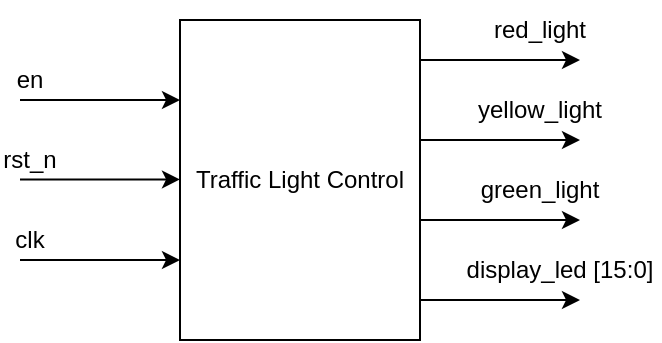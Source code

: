 <mxfile version="27.1.4" pages="4">
  <diagram name="Interface" id="dNBHIq0MIMNTRiH06bDi">
    <mxGraphModel dx="732" dy="321" grid="1" gridSize="10" guides="1" tooltips="1" connect="1" arrows="1" fold="1" page="1" pageScale="1" pageWidth="850" pageHeight="1100" math="0" shadow="0">
      <root>
        <mxCell id="0" />
        <mxCell id="1" parent="0" />
        <mxCell id="_JDhHMqpAvxjj_Lr8ES1-1" value="Traffic Light Control" style="rounded=0;whiteSpace=wrap;html=1;" vertex="1" parent="1">
          <mxGeometry x="360" y="120" width="120" height="160" as="geometry" />
        </mxCell>
        <mxCell id="_JDhHMqpAvxjj_Lr8ES1-3" value="" style="endArrow=classic;html=1;rounded=0;entryX=0;entryY=0.25;entryDx=0;entryDy=0;" edge="1" parent="1" target="_JDhHMqpAvxjj_Lr8ES1-1">
          <mxGeometry width="50" height="50" relative="1" as="geometry">
            <mxPoint x="280" y="160" as="sourcePoint" />
            <mxPoint x="330" y="110" as="targetPoint" />
          </mxGeometry>
        </mxCell>
        <mxCell id="_JDhHMqpAvxjj_Lr8ES1-4" value="" style="endArrow=classic;html=1;rounded=0;entryX=0;entryY=0.25;entryDx=0;entryDy=0;" edge="1" parent="1">
          <mxGeometry width="50" height="50" relative="1" as="geometry">
            <mxPoint x="280" y="199.71" as="sourcePoint" />
            <mxPoint x="360" y="199.71" as="targetPoint" />
          </mxGeometry>
        </mxCell>
        <mxCell id="_JDhHMqpAvxjj_Lr8ES1-5" value="" style="endArrow=classic;html=1;rounded=0;entryX=0;entryY=0.25;entryDx=0;entryDy=0;" edge="1" parent="1">
          <mxGeometry width="50" height="50" relative="1" as="geometry">
            <mxPoint x="280" y="240" as="sourcePoint" />
            <mxPoint x="360" y="240" as="targetPoint" />
          </mxGeometry>
        </mxCell>
        <mxCell id="_JDhHMqpAvxjj_Lr8ES1-6" value="" style="endArrow=classic;html=1;rounded=0;" edge="1" parent="1">
          <mxGeometry width="50" height="50" relative="1" as="geometry">
            <mxPoint x="480" y="140" as="sourcePoint" />
            <mxPoint x="560" y="140" as="targetPoint" />
          </mxGeometry>
        </mxCell>
        <mxCell id="_JDhHMqpAvxjj_Lr8ES1-7" value="" style="endArrow=classic;html=1;rounded=0;" edge="1" parent="1">
          <mxGeometry width="50" height="50" relative="1" as="geometry">
            <mxPoint x="480" y="180" as="sourcePoint" />
            <mxPoint x="560" y="180" as="targetPoint" />
          </mxGeometry>
        </mxCell>
        <mxCell id="_JDhHMqpAvxjj_Lr8ES1-8" value="" style="endArrow=classic;html=1;rounded=0;" edge="1" parent="1">
          <mxGeometry width="50" height="50" relative="1" as="geometry">
            <mxPoint x="480" y="220" as="sourcePoint" />
            <mxPoint x="560" y="220" as="targetPoint" />
          </mxGeometry>
        </mxCell>
        <mxCell id="_JDhHMqpAvxjj_Lr8ES1-9" value="" style="endArrow=classic;html=1;rounded=0;" edge="1" parent="1">
          <mxGeometry width="50" height="50" relative="1" as="geometry">
            <mxPoint x="480" y="260" as="sourcePoint" />
            <mxPoint x="560" y="260" as="targetPoint" />
          </mxGeometry>
        </mxCell>
        <mxCell id="_JDhHMqpAvxjj_Lr8ES1-10" value="clk" style="text;strokeColor=none;align=center;fillColor=none;html=1;verticalAlign=middle;whiteSpace=wrap;rounded=0;" vertex="1" parent="1">
          <mxGeometry x="270" y="220" width="30" height="20" as="geometry" />
        </mxCell>
        <mxCell id="_JDhHMqpAvxjj_Lr8ES1-11" value="rst_n" style="text;strokeColor=none;align=center;fillColor=none;html=1;verticalAlign=middle;whiteSpace=wrap;rounded=0;" vertex="1" parent="1">
          <mxGeometry x="270" y="180" width="30" height="20" as="geometry" />
        </mxCell>
        <mxCell id="_JDhHMqpAvxjj_Lr8ES1-12" value="en" style="text;strokeColor=none;align=center;fillColor=none;html=1;verticalAlign=middle;whiteSpace=wrap;rounded=0;" vertex="1" parent="1">
          <mxGeometry x="270" y="140" width="30" height="20" as="geometry" />
        </mxCell>
        <mxCell id="_JDhHMqpAvxjj_Lr8ES1-13" value="red_light" style="text;strokeColor=none;align=center;fillColor=none;html=1;verticalAlign=middle;whiteSpace=wrap;rounded=0;" vertex="1" parent="1">
          <mxGeometry x="510" y="110" width="60" height="30" as="geometry" />
        </mxCell>
        <mxCell id="_JDhHMqpAvxjj_Lr8ES1-14" value="yellow_light" style="text;strokeColor=none;align=center;fillColor=none;html=1;verticalAlign=middle;whiteSpace=wrap;rounded=0;" vertex="1" parent="1">
          <mxGeometry x="510" y="150" width="60" height="30" as="geometry" />
        </mxCell>
        <mxCell id="_JDhHMqpAvxjj_Lr8ES1-15" value="green_light" style="text;strokeColor=none;align=center;fillColor=none;html=1;verticalAlign=middle;whiteSpace=wrap;rounded=0;" vertex="1" parent="1">
          <mxGeometry x="510" y="190" width="60" height="30" as="geometry" />
        </mxCell>
        <mxCell id="_JDhHMqpAvxjj_Lr8ES1-16" value="display_led [15:0]" style="text;strokeColor=none;align=center;fillColor=none;html=1;verticalAlign=middle;whiteSpace=wrap;rounded=0;" vertex="1" parent="1">
          <mxGeometry x="500" y="230" width="100" height="30" as="geometry" />
        </mxCell>
      </root>
    </mxGraphModel>
  </diagram>
  <diagram id="hfu6aHeOiao1ilHp-uNX" name="Low level second counter">
    <mxGraphModel dx="883" dy="363" grid="1" gridSize="10" guides="1" tooltips="1" connect="1" arrows="1" fold="1" page="1" pageScale="1" pageWidth="850" pageHeight="1100" math="0" shadow="0">
      <root>
        <mxCell id="0" />
        <mxCell id="1" parent="0" />
        <mxCell id="NQLi9XINwzaEt7UHjplB-40" value="" style="rounded=0;whiteSpace=wrap;html=1;fillColor=#66FFFF;" vertex="1" parent="1">
          <mxGeometry x="160" y="90" width="420" height="200" as="geometry" />
        </mxCell>
        <mxCell id="NQLi9XINwzaEt7UHjplB-1" value="" style="group" vertex="1" connectable="0" parent="1">
          <mxGeometry x="400" y="180" width="47" height="73" as="geometry" />
        </mxCell>
        <mxCell id="NQLi9XINwzaEt7UHjplB-2" value="" style="rounded=0;whiteSpace=wrap;html=1;" vertex="1" parent="NQLi9XINwzaEt7UHjplB-1">
          <mxGeometry width="47" height="63" as="geometry" />
        </mxCell>
        <mxCell id="NQLi9XINwzaEt7UHjplB-3" value="D" style="text;strokeColor=none;align=center;fillColor=none;html=1;verticalAlign=middle;whiteSpace=wrap;rounded=0;" vertex="1" parent="NQLi9XINwzaEt7UHjplB-1">
          <mxGeometry width="10" height="20" as="geometry" />
        </mxCell>
        <mxCell id="NQLi9XINwzaEt7UHjplB-4" value="" style="triangle;whiteSpace=wrap;html=1;" vertex="1" parent="NQLi9XINwzaEt7UHjplB-1">
          <mxGeometry y="46" width="10" height="17" as="geometry" />
        </mxCell>
        <mxCell id="NQLi9XINwzaEt7UHjplB-5" value="Q" style="text;strokeColor=none;align=center;fillColor=none;html=1;verticalAlign=middle;whiteSpace=wrap;rounded=0;" vertex="1" parent="NQLi9XINwzaEt7UHjplB-1">
          <mxGeometry x="37" width="10" height="20" as="geometry" />
        </mxCell>
        <mxCell id="NQLi9XINwzaEt7UHjplB-6" value="" style="ellipse;whiteSpace=wrap;html=1;aspect=fixed;" vertex="1" parent="NQLi9XINwzaEt7UHjplB-1">
          <mxGeometry x="18.5" y="63" width="10" height="10" as="geometry" />
        </mxCell>
        <mxCell id="NQLi9XINwzaEt7UHjplB-24" value="" style="endArrow=none;html=1;rounded=0;" edge="1" parent="NQLi9XINwzaEt7UHjplB-1">
          <mxGeometry width="50" height="50" relative="1" as="geometry">
            <mxPoint x="80" y="80" as="sourcePoint" />
            <mxPoint x="80" y="10" as="targetPoint" />
          </mxGeometry>
        </mxCell>
        <mxCell id="NQLi9XINwzaEt7UHjplB-7" value="" style="group" vertex="1" connectable="0" parent="1">
          <mxGeometry x="200" y="130" width="160" height="100" as="geometry" />
        </mxCell>
        <mxCell id="NQLi9XINwzaEt7UHjplB-8" value="" style="endArrow=classic;html=1;rounded=0;entryX=0;entryY=0.5;entryDx=0;entryDy=0;" edge="1" parent="NQLi9XINwzaEt7UHjplB-7" target="NQLi9XINwzaEt7UHjplB-3">
          <mxGeometry width="50" height="50" relative="1" as="geometry">
            <mxPoint x="120" y="60" as="sourcePoint" />
            <mxPoint x="160" y="60" as="targetPoint" />
          </mxGeometry>
        </mxCell>
        <mxCell id="NQLi9XINwzaEt7UHjplB-9" value="" style="endArrow=classic;html=1;rounded=0;" edge="1" parent="NQLi9XINwzaEt7UHjplB-7">
          <mxGeometry width="50" height="50" relative="1" as="geometry">
            <mxPoint x="30" y="40" as="sourcePoint" />
            <mxPoint x="80" y="40" as="targetPoint" />
          </mxGeometry>
        </mxCell>
        <mxCell id="NQLi9XINwzaEt7UHjplB-10" value="" style="endArrow=classic;html=1;rounded=0;" edge="1" parent="NQLi9XINwzaEt7UHjplB-7">
          <mxGeometry width="50" height="50" relative="1" as="geometry">
            <mxPoint x="-20" y="80" as="sourcePoint" />
            <mxPoint x="80" y="79.43" as="targetPoint" />
          </mxGeometry>
        </mxCell>
        <mxCell id="NQLi9XINwzaEt7UHjplB-11" value="" style="endArrow=classic;html=1;rounded=0;" edge="1" parent="NQLi9XINwzaEt7UHjplB-7">
          <mxGeometry width="50" height="50" relative="1" as="geometry">
            <mxPoint x="100" as="sourcePoint" />
            <mxPoint x="100" y="30" as="targetPoint" />
          </mxGeometry>
        </mxCell>
        <mxCell id="NQLi9XINwzaEt7UHjplB-12" value="" style="group" vertex="1" connectable="0" parent="NQLi9XINwzaEt7UHjplB-7">
          <mxGeometry x="80" y="20" width="40" height="80" as="geometry" />
        </mxCell>
        <mxCell id="NQLi9XINwzaEt7UHjplB-13" value="" style="shape=trapezoid;perimeter=trapezoidPerimeter;whiteSpace=wrap;html=1;fixedSize=1;rotation=90;" vertex="1" parent="NQLi9XINwzaEt7UHjplB-12">
          <mxGeometry x="-20" y="20" width="80" height="40" as="geometry" />
        </mxCell>
        <mxCell id="NQLi9XINwzaEt7UHjplB-14" value="0" style="text;strokeColor=none;align=center;fillColor=none;html=1;verticalAlign=middle;whiteSpace=wrap;rounded=0;" vertex="1" parent="NQLi9XINwzaEt7UHjplB-12">
          <mxGeometry y="50" width="20" height="20" as="geometry" />
        </mxCell>
        <mxCell id="NQLi9XINwzaEt7UHjplB-15" value="1" style="text;strokeColor=none;align=center;fillColor=none;html=1;verticalAlign=middle;whiteSpace=wrap;rounded=0;" vertex="1" parent="NQLi9XINwzaEt7UHjplB-12">
          <mxGeometry y="10" width="20" height="20" as="geometry" />
        </mxCell>
        <mxCell id="NQLi9XINwzaEt7UHjplB-18" value="-1" style="rounded=0;whiteSpace=wrap;html=1;" vertex="1" parent="NQLi9XINwzaEt7UHjplB-7">
          <mxGeometry y="20" width="30" height="40" as="geometry" />
        </mxCell>
        <mxCell id="NQLi9XINwzaEt7UHjplB-30" value="" style="endArrow=none;html=1;rounded=0;" edge="1" parent="NQLi9XINwzaEt7UHjplB-7">
          <mxGeometry width="50" height="50" relative="1" as="geometry">
            <mxPoint x="-80" as="sourcePoint" />
            <mxPoint x="100" as="targetPoint" />
          </mxGeometry>
        </mxCell>
        <mxCell id="NQLi9XINwzaEt7UHjplB-19" value="" style="endArrow=classic;html=1;rounded=0;exitX=1;exitY=0.5;exitDx=0;exitDy=0;" edge="1" parent="1" source="NQLi9XINwzaEt7UHjplB-5">
          <mxGeometry width="50" height="50" relative="1" as="geometry">
            <mxPoint x="460" y="190" as="sourcePoint" />
            <mxPoint x="520" y="190" as="targetPoint" />
          </mxGeometry>
        </mxCell>
        <mxCell id="NQLi9XINwzaEt7UHjplB-20" value="=1 ?" style="rounded=0;whiteSpace=wrap;html=1;" vertex="1" parent="1">
          <mxGeometry x="520" y="170" width="40" height="40" as="geometry" />
        </mxCell>
        <mxCell id="NQLi9XINwzaEt7UHjplB-21" value="" style="endArrow=classic;html=1;rounded=0;" edge="1" parent="1">
          <mxGeometry width="50" height="50" relative="1" as="geometry">
            <mxPoint x="560" y="190" as="sourcePoint" />
            <mxPoint x="640" y="190" as="targetPoint" />
          </mxGeometry>
        </mxCell>
        <mxCell id="NQLi9XINwzaEt7UHjplB-22" value="pre_last" style="text;strokeColor=none;align=center;fillColor=none;html=1;verticalAlign=middle;whiteSpace=wrap;rounded=0;" vertex="1" parent="1">
          <mxGeometry x="600" y="165" width="30" height="30" as="geometry" />
        </mxCell>
        <mxCell id="NQLi9XINwzaEt7UHjplB-23" value="=0 ?" style="rounded=0;whiteSpace=wrap;html=1;" vertex="1" parent="1">
          <mxGeometry x="520" y="240" width="40" height="40" as="geometry" />
        </mxCell>
        <mxCell id="NQLi9XINwzaEt7UHjplB-25" value="" style="endArrow=classic;html=1;rounded=0;entryX=0;entryY=0.5;entryDx=0;entryDy=0;" edge="1" parent="1" target="NQLi9XINwzaEt7UHjplB-23">
          <mxGeometry width="50" height="50" relative="1" as="geometry">
            <mxPoint x="480" y="260" as="sourcePoint" />
            <mxPoint x="530" y="210" as="targetPoint" />
          </mxGeometry>
        </mxCell>
        <mxCell id="NQLi9XINwzaEt7UHjplB-26" value="" style="endArrow=classic;html=1;rounded=0;" edge="1" parent="1">
          <mxGeometry width="50" height="50" relative="1" as="geometry">
            <mxPoint x="560" y="260" as="sourcePoint" />
            <mxPoint x="640" y="260" as="targetPoint" />
          </mxGeometry>
        </mxCell>
        <mxCell id="NQLi9XINwzaEt7UHjplB-27" value="last" style="text;strokeColor=none;align=center;fillColor=none;html=1;verticalAlign=middle;whiteSpace=wrap;rounded=0;" vertex="1" parent="1">
          <mxGeometry x="600" y="230" width="30" height="30" as="geometry" />
        </mxCell>
        <mxCell id="NQLi9XINwzaEt7UHjplB-28" value="" style="shape=waypoint;sketch=0;fillStyle=solid;size=6;pointerEvents=1;points=[];fillColor=none;resizable=0;rotatable=0;perimeter=centerPerimeter;snapToPoint=1;" vertex="1" parent="1">
          <mxGeometry x="470" y="180" width="20" height="20" as="geometry" />
        </mxCell>
        <mxCell id="NQLi9XINwzaEt7UHjplB-29" value="" style="endArrow=none;html=1;rounded=0;" edge="1" parent="1">
          <mxGeometry width="50" height="50" relative="1" as="geometry">
            <mxPoint x="480" y="190" as="sourcePoint" />
            <mxPoint x="480" y="100" as="targetPoint" />
          </mxGeometry>
        </mxCell>
        <mxCell id="NQLi9XINwzaEt7UHjplB-31" value="" style="endArrow=none;html=1;rounded=0;" edge="1" parent="1">
          <mxGeometry width="50" height="50" relative="1" as="geometry">
            <mxPoint x="180" y="100" as="sourcePoint" />
            <mxPoint x="480" y="100" as="targetPoint" />
          </mxGeometry>
        </mxCell>
        <mxCell id="NQLi9XINwzaEt7UHjplB-32" value="" style="endArrow=none;html=1;rounded=0;" edge="1" parent="1">
          <mxGeometry width="50" height="50" relative="1" as="geometry">
            <mxPoint x="180" y="170" as="sourcePoint" />
            <mxPoint x="180" y="100" as="targetPoint" />
          </mxGeometry>
        </mxCell>
        <mxCell id="NQLi9XINwzaEt7UHjplB-33" value="" style="endArrow=classic;html=1;rounded=0;entryX=0;entryY=0.5;entryDx=0;entryDy=0;" edge="1" parent="1" target="NQLi9XINwzaEt7UHjplB-18">
          <mxGeometry width="50" height="50" relative="1" as="geometry">
            <mxPoint x="180" y="170" as="sourcePoint" />
            <mxPoint x="230" y="120" as="targetPoint" />
          </mxGeometry>
        </mxCell>
        <mxCell id="NQLi9XINwzaEt7UHjplB-34" value="" style="endArrow=none;html=1;rounded=0;" edge="1" parent="1">
          <mxGeometry width="50" height="50" relative="1" as="geometry">
            <mxPoint x="180" y="210" as="sourcePoint" />
            <mxPoint x="180" y="170" as="targetPoint" />
          </mxGeometry>
        </mxCell>
        <mxCell id="NQLi9XINwzaEt7UHjplB-35" value="" style="shape=waypoint;sketch=0;fillStyle=solid;size=6;pointerEvents=1;points=[];fillColor=none;resizable=0;rotatable=0;perimeter=centerPerimeter;snapToPoint=1;" vertex="1" parent="1">
          <mxGeometry x="170" y="160" width="20" height="20" as="geometry" />
        </mxCell>
        <mxCell id="NQLi9XINwzaEt7UHjplB-36" value="" style="endArrow=classic;html=1;rounded=0;" edge="1" parent="1">
          <mxGeometry width="50" height="50" relative="1" as="geometry">
            <mxPoint x="423.26" y="283" as="sourcePoint" />
            <mxPoint x="423.26" y="253" as="targetPoint" />
          </mxGeometry>
        </mxCell>
        <mxCell id="NQLi9XINwzaEt7UHjplB-37" value="" style="endArrow=classic;html=1;rounded=0;" edge="1" parent="1">
          <mxGeometry width="50" height="50" relative="1" as="geometry">
            <mxPoint x="120" y="240" as="sourcePoint" />
            <mxPoint x="400" y="240" as="targetPoint" />
          </mxGeometry>
        </mxCell>
        <mxCell id="NQLi9XINwzaEt7UHjplB-16" value="en" style="text;strokeColor=none;align=center;fillColor=none;html=1;verticalAlign=middle;whiteSpace=wrap;rounded=0;" vertex="1" parent="1">
          <mxGeometry x="110" y="100" width="40" height="30" as="geometry" />
        </mxCell>
        <mxCell id="NQLi9XINwzaEt7UHjplB-38" value="clk" style="text;strokeColor=none;align=center;fillColor=none;html=1;verticalAlign=middle;whiteSpace=wrap;rounded=0;" vertex="1" parent="1">
          <mxGeometry x="110" y="220" width="40" height="30" as="geometry" />
        </mxCell>
        <mxCell id="NQLi9XINwzaEt7UHjplB-39" value="rst_n" style="text;strokeColor=none;align=center;fillColor=none;html=1;verticalAlign=middle;whiteSpace=wrap;rounded=0;" vertex="1" parent="1">
          <mxGeometry x="380" y="260" width="40" height="30" as="geometry" />
        </mxCell>
      </root>
    </mxGraphModel>
  </diagram>
  <diagram id="ldZiZEn78JtdbFqJl40Y" name="Low level Light Counter">
    <mxGraphModel dx="1148" dy="512" grid="1" gridSize="10" guides="1" tooltips="1" connect="1" arrows="1" fold="1" page="1" pageScale="1" pageWidth="850" pageHeight="1100" math="0" shadow="0">
      <root>
        <mxCell id="0" />
        <mxCell id="1" parent="0" />
        <mxCell id="jjhIMPgcArp3OMVn-0Ng-58" value="" style="rounded=0;whiteSpace=wrap;html=1;fillColor=#FF6666;" vertex="1" parent="1">
          <mxGeometry x="85" y="110" width="575" height="260" as="geometry" />
        </mxCell>
        <mxCell id="jjhIMPgcArp3OMVn-0Ng-1" value="" style="group" vertex="1" connectable="0" parent="1">
          <mxGeometry x="477" y="240" width="47" height="73" as="geometry" />
        </mxCell>
        <mxCell id="jjhIMPgcArp3OMVn-0Ng-2" value="" style="rounded=0;whiteSpace=wrap;html=1;" vertex="1" parent="jjhIMPgcArp3OMVn-0Ng-1">
          <mxGeometry width="47" height="63" as="geometry" />
        </mxCell>
        <mxCell id="jjhIMPgcArp3OMVn-0Ng-3" value="D" style="text;strokeColor=none;align=center;fillColor=none;html=1;verticalAlign=middle;whiteSpace=wrap;rounded=0;" vertex="1" parent="jjhIMPgcArp3OMVn-0Ng-1">
          <mxGeometry width="10" height="20" as="geometry" />
        </mxCell>
        <mxCell id="jjhIMPgcArp3OMVn-0Ng-4" value="" style="triangle;whiteSpace=wrap;html=1;" vertex="1" parent="jjhIMPgcArp3OMVn-0Ng-1">
          <mxGeometry y="46" width="10" height="17" as="geometry" />
        </mxCell>
        <mxCell id="jjhIMPgcArp3OMVn-0Ng-5" value="Q" style="text;strokeColor=none;align=center;fillColor=none;html=1;verticalAlign=middle;whiteSpace=wrap;rounded=0;" vertex="1" parent="jjhIMPgcArp3OMVn-0Ng-1">
          <mxGeometry x="37" width="10" height="20" as="geometry" />
        </mxCell>
        <mxCell id="jjhIMPgcArp3OMVn-0Ng-6" value="" style="ellipse;whiteSpace=wrap;html=1;aspect=fixed;" vertex="1" parent="jjhIMPgcArp3OMVn-0Ng-1">
          <mxGeometry x="18.5" y="63" width="10" height="10" as="geometry" />
        </mxCell>
        <mxCell id="jjhIMPgcArp3OMVn-0Ng-25" value="" style="endArrow=none;html=1;rounded=0;" edge="1" parent="jjhIMPgcArp3OMVn-0Ng-1">
          <mxGeometry width="50" height="50" relative="1" as="geometry">
            <mxPoint x="83" y="120" as="sourcePoint" />
            <mxPoint x="83" y="10" as="targetPoint" />
          </mxGeometry>
        </mxCell>
        <mxCell id="jjhIMPgcArp3OMVn-0Ng-7" value="" style="shape=trapezoid;perimeter=trapezoidPerimeter;whiteSpace=wrap;html=1;fixedSize=1;rotation=90;" vertex="1" parent="1">
          <mxGeometry x="280" y="235" width="190" height="33" as="geometry" />
        </mxCell>
        <mxCell id="jjhIMPgcArp3OMVn-0Ng-8" value="" style="endArrow=classic;html=1;rounded=0;exitX=0.5;exitY=0;exitDx=0;exitDy=0;" edge="1" parent="1" source="jjhIMPgcArp3OMVn-0Ng-7">
          <mxGeometry width="50" height="50" relative="1" as="geometry">
            <mxPoint x="395" y="251.26" as="sourcePoint" />
            <mxPoint x="475" y="251" as="targetPoint" />
          </mxGeometry>
        </mxCell>
        <mxCell id="jjhIMPgcArp3OMVn-0Ng-9" value="" style="endArrow=classic;html=1;rounded=0;" edge="1" parent="1">
          <mxGeometry width="50" height="50" relative="1" as="geometry">
            <mxPoint x="285" y="190" as="sourcePoint" />
            <mxPoint x="355" y="190" as="targetPoint" />
          </mxGeometry>
        </mxCell>
        <mxCell id="jjhIMPgcArp3OMVn-0Ng-10" value="" style="endArrow=classic;html=1;rounded=0;" edge="1" parent="1">
          <mxGeometry width="50" height="50" relative="1" as="geometry">
            <mxPoint x="285" y="230" as="sourcePoint" />
            <mxPoint x="355" y="230" as="targetPoint" />
          </mxGeometry>
        </mxCell>
        <mxCell id="jjhIMPgcArp3OMVn-0Ng-11" value="" style="endArrow=classic;html=1;rounded=0;" edge="1" parent="1">
          <mxGeometry width="50" height="50" relative="1" as="geometry">
            <mxPoint x="285" y="268" as="sourcePoint" />
            <mxPoint x="355" y="268" as="targetPoint" />
          </mxGeometry>
        </mxCell>
        <mxCell id="jjhIMPgcArp3OMVn-0Ng-13" value="" style="endArrow=classic;html=1;rounded=0;exitX=1;exitY=0.5;exitDx=0;exitDy=0;" edge="1" parent="1" source="jjhIMPgcArp3OMVn-0Ng-5">
          <mxGeometry width="50" height="50" relative="1" as="geometry">
            <mxPoint x="530" y="250" as="sourcePoint" />
            <mxPoint x="600" y="250" as="targetPoint" />
          </mxGeometry>
        </mxCell>
        <mxCell id="jjhIMPgcArp3OMVn-0Ng-14" value="" style="group" vertex="1" connectable="0" parent="1">
          <mxGeometry x="140" y="250" width="170" height="100" as="geometry" />
        </mxCell>
        <mxCell id="jjhIMPgcArp3OMVn-0Ng-15" value="" style="endArrow=classic;html=1;rounded=0;entryX=0.808;entryY=0.955;entryDx=0;entryDy=0;entryPerimeter=0;" edge="1" parent="jjhIMPgcArp3OMVn-0Ng-14" target="jjhIMPgcArp3OMVn-0Ng-7">
          <mxGeometry width="50" height="50" relative="1" as="geometry">
            <mxPoint x="120" y="60" as="sourcePoint" />
            <mxPoint x="160" y="60" as="targetPoint" />
          </mxGeometry>
        </mxCell>
        <mxCell id="jjhIMPgcArp3OMVn-0Ng-16" value="" style="endArrow=classic;html=1;rounded=0;" edge="1" parent="jjhIMPgcArp3OMVn-0Ng-14">
          <mxGeometry width="50" height="50" relative="1" as="geometry">
            <mxPoint x="20" y="40" as="sourcePoint" />
            <mxPoint x="80" y="40" as="targetPoint" />
          </mxGeometry>
        </mxCell>
        <mxCell id="jjhIMPgcArp3OMVn-0Ng-17" value="" style="endArrow=classic;html=1;rounded=0;" edge="1" parent="jjhIMPgcArp3OMVn-0Ng-14">
          <mxGeometry width="50" height="50" relative="1" as="geometry">
            <mxPoint x="-40" y="80" as="sourcePoint" />
            <mxPoint x="80" y="79.43" as="targetPoint" />
          </mxGeometry>
        </mxCell>
        <mxCell id="jjhIMPgcArp3OMVn-0Ng-18" value="" style="endArrow=classic;html=1;rounded=0;" edge="1" parent="jjhIMPgcArp3OMVn-0Ng-14">
          <mxGeometry width="50" height="50" relative="1" as="geometry">
            <mxPoint x="100" as="sourcePoint" />
            <mxPoint x="100" y="30" as="targetPoint" />
          </mxGeometry>
        </mxCell>
        <mxCell id="jjhIMPgcArp3OMVn-0Ng-19" value="" style="group" vertex="1" connectable="0" parent="jjhIMPgcArp3OMVn-0Ng-14">
          <mxGeometry x="80" y="20" width="40" height="80" as="geometry" />
        </mxCell>
        <mxCell id="jjhIMPgcArp3OMVn-0Ng-20" value="" style="shape=trapezoid;perimeter=trapezoidPerimeter;whiteSpace=wrap;html=1;fixedSize=1;rotation=90;" vertex="1" parent="jjhIMPgcArp3OMVn-0Ng-19">
          <mxGeometry x="-20" y="20" width="80" height="40" as="geometry" />
        </mxCell>
        <mxCell id="jjhIMPgcArp3OMVn-0Ng-21" value="0" style="text;strokeColor=none;align=center;fillColor=none;html=1;verticalAlign=middle;whiteSpace=wrap;rounded=0;" vertex="1" parent="jjhIMPgcArp3OMVn-0Ng-19">
          <mxGeometry y="50" width="20" height="20" as="geometry" />
        </mxCell>
        <mxCell id="jjhIMPgcArp3OMVn-0Ng-22" value="1" style="text;strokeColor=none;align=center;fillColor=none;html=1;verticalAlign=middle;whiteSpace=wrap;rounded=0;" vertex="1" parent="jjhIMPgcArp3OMVn-0Ng-19">
          <mxGeometry y="10" width="20" height="20" as="geometry" />
        </mxCell>
        <mxCell id="jjhIMPgcArp3OMVn-0Ng-24" value="-1" style="rounded=0;whiteSpace=wrap;html=1;" vertex="1" parent="jjhIMPgcArp3OMVn-0Ng-14">
          <mxGeometry x="-10" y="20" width="30" height="40" as="geometry" />
        </mxCell>
        <mxCell id="jjhIMPgcArp3OMVn-0Ng-30" value="" style="endArrow=none;html=1;rounded=0;" edge="1" parent="jjhIMPgcArp3OMVn-0Ng-14">
          <mxGeometry width="50" height="50" relative="1" as="geometry">
            <mxPoint x="-80" as="sourcePoint" />
            <mxPoint x="100" as="targetPoint" />
          </mxGeometry>
        </mxCell>
        <mxCell id="jjhIMPgcArp3OMVn-0Ng-37" value="3&#39;d14" style="text;strokeColor=none;align=center;fillColor=none;html=1;verticalAlign=middle;whiteSpace=wrap;rounded=0;" vertex="1" parent="jjhIMPgcArp3OMVn-0Ng-14">
          <mxGeometry x="130" y="-10" width="40" height="30" as="geometry" />
        </mxCell>
        <mxCell id="jjhIMPgcArp3OMVn-0Ng-26" value="" style="endArrow=none;html=1;rounded=0;" edge="1" parent="1">
          <mxGeometry width="50" height="50" relative="1" as="geometry">
            <mxPoint x="100" y="360" as="sourcePoint" />
            <mxPoint x="560" y="360" as="targetPoint" />
          </mxGeometry>
        </mxCell>
        <mxCell id="jjhIMPgcArp3OMVn-0Ng-27" value="" style="endArrow=none;html=1;rounded=0;" edge="1" parent="1" source="jjhIMPgcArp3OMVn-0Ng-29">
          <mxGeometry width="50" height="50" relative="1" as="geometry">
            <mxPoint x="100" y="360" as="sourcePoint" />
            <mxPoint x="100" y="290" as="targetPoint" />
          </mxGeometry>
        </mxCell>
        <mxCell id="jjhIMPgcArp3OMVn-0Ng-28" value="" style="endArrow=classic;html=1;rounded=0;entryX=0;entryY=0.75;entryDx=0;entryDy=0;" edge="1" parent="1">
          <mxGeometry width="50" height="50" relative="1" as="geometry">
            <mxPoint x="100" y="290" as="sourcePoint" />
            <mxPoint x="130" y="290" as="targetPoint" />
          </mxGeometry>
        </mxCell>
        <mxCell id="jjhIMPgcArp3OMVn-0Ng-31" value="en" style="text;strokeColor=none;align=center;fillColor=none;html=1;verticalAlign=middle;whiteSpace=wrap;rounded=0;" vertex="1" parent="1">
          <mxGeometry x="40" y="230" width="40" height="20" as="geometry" />
        </mxCell>
        <mxCell id="jjhIMPgcArp3OMVn-0Ng-32" value="" style="endArrow=classic;html=1;rounded=0;entryX=0;entryY=0.5;entryDx=0;entryDy=0;" edge="1" parent="1" target="jjhIMPgcArp3OMVn-0Ng-7">
          <mxGeometry width="50" height="50" relative="1" as="geometry">
            <mxPoint x="375" y="120" as="sourcePoint" />
            <mxPoint x="374.86" y="160" as="targetPoint" />
          </mxGeometry>
        </mxCell>
        <mxCell id="jjhIMPgcArp3OMVn-0Ng-33" value="" style="endArrow=none;html=1;rounded=0;" edge="1" parent="1">
          <mxGeometry width="50" height="50" relative="1" as="geometry">
            <mxPoint x="375" y="120" as="sourcePoint" />
            <mxPoint x="60" y="120" as="targetPoint" />
          </mxGeometry>
        </mxCell>
        <mxCell id="jjhIMPgcArp3OMVn-0Ng-34" value="" style="endArrow=classic;html=1;rounded=0;" edge="1" parent="1">
          <mxGeometry width="50" height="50" relative="1" as="geometry">
            <mxPoint x="500.33" y="345" as="sourcePoint" />
            <mxPoint x="500.33" y="315" as="targetPoint" />
          </mxGeometry>
        </mxCell>
        <mxCell id="jjhIMPgcArp3OMVn-0Ng-35" value="3&#39;d17" style="text;strokeColor=none;align=center;fillColor=none;html=1;verticalAlign=middle;whiteSpace=wrap;rounded=0;" vertex="1" parent="1">
          <mxGeometry x="270" y="170" width="40" height="30" as="geometry" />
        </mxCell>
        <mxCell id="jjhIMPgcArp3OMVn-0Ng-36" value="3&#39;d2" style="text;strokeColor=none;align=center;fillColor=none;html=1;verticalAlign=middle;whiteSpace=wrap;rounded=0;" vertex="1" parent="1">
          <mxGeometry x="270" y="200" width="40" height="30" as="geometry" />
        </mxCell>
        <mxCell id="jjhIMPgcArp3OMVn-0Ng-38" value="00" style="text;strokeColor=none;align=center;fillColor=none;html=1;verticalAlign=middle;whiteSpace=wrap;rounded=0;" vertex="1" parent="1">
          <mxGeometry x="360" y="180" width="30" height="20" as="geometry" />
        </mxCell>
        <mxCell id="jjhIMPgcArp3OMVn-0Ng-39" value="01" style="text;strokeColor=none;align=center;fillColor=none;html=1;verticalAlign=middle;whiteSpace=wrap;rounded=0;" vertex="1" parent="1">
          <mxGeometry x="360" y="220" width="30" height="20" as="geometry" />
        </mxCell>
        <mxCell id="jjhIMPgcArp3OMVn-0Ng-40" value="10" style="text;strokeColor=none;align=center;fillColor=none;html=1;verticalAlign=middle;whiteSpace=wrap;rounded=0;" vertex="1" parent="1">
          <mxGeometry x="360" y="260" width="30" height="20" as="geometry" />
        </mxCell>
        <mxCell id="jjhIMPgcArp3OMVn-0Ng-41" value="11" style="text;strokeColor=none;align=center;fillColor=none;html=1;verticalAlign=middle;whiteSpace=wrap;rounded=0;" vertex="1" parent="1">
          <mxGeometry x="360" y="300" width="30" height="20" as="geometry" />
        </mxCell>
        <mxCell id="jjhIMPgcArp3OMVn-0Ng-42" value="init[2:0]" style="text;strokeColor=none;align=center;fillColor=none;html=1;verticalAlign=middle;whiteSpace=wrap;rounded=0;" vertex="1" parent="1">
          <mxGeometry x="30" y="100" width="60" height="30" as="geometry" />
        </mxCell>
        <mxCell id="jjhIMPgcArp3OMVn-0Ng-43" value="=0?" style="rounded=0;whiteSpace=wrap;html=1;" vertex="1" parent="1">
          <mxGeometry x="600" y="230" width="50" height="40" as="geometry" />
        </mxCell>
        <mxCell id="jjhIMPgcArp3OMVn-0Ng-44" value="" style="endArrow=classic;html=1;rounded=0;" edge="1" parent="1">
          <mxGeometry width="50" height="50" relative="1" as="geometry">
            <mxPoint x="650" y="250" as="sourcePoint" />
            <mxPoint x="720" y="250" as="targetPoint" />
          </mxGeometry>
        </mxCell>
        <mxCell id="jjhIMPgcArp3OMVn-0Ng-45" value="last" style="text;strokeColor=none;align=center;fillColor=none;html=1;verticalAlign=middle;whiteSpace=wrap;rounded=0;" vertex="1" parent="1">
          <mxGeometry x="670" y="230" width="40" height="20" as="geometry" />
        </mxCell>
        <mxCell id="jjhIMPgcArp3OMVn-0Ng-46" value="rst_n" style="text;strokeColor=none;align=center;fillColor=none;html=1;verticalAlign=middle;whiteSpace=wrap;rounded=0;" vertex="1" parent="1">
          <mxGeometry x="460" y="315" width="50" height="30" as="geometry" />
        </mxCell>
        <mxCell id="jjhIMPgcArp3OMVn-0Ng-47" value="" style="endArrow=none;html=1;rounded=0;" edge="1" parent="1">
          <mxGeometry width="50" height="50" relative="1" as="geometry">
            <mxPoint x="560" y="250" as="sourcePoint" />
            <mxPoint x="560" y="200" as="targetPoint" />
          </mxGeometry>
        </mxCell>
        <mxCell id="jjhIMPgcArp3OMVn-0Ng-48" value="" style="endArrow=classic;html=1;rounded=0;" edge="1" parent="1">
          <mxGeometry width="50" height="50" relative="1" as="geometry">
            <mxPoint x="560" y="200" as="sourcePoint" />
            <mxPoint x="720" y="200" as="targetPoint" />
          </mxGeometry>
        </mxCell>
        <mxCell id="jjhIMPgcArp3OMVn-0Ng-49" value="" style="shape=waypoint;sketch=0;fillStyle=solid;size=6;pointerEvents=1;points=[];fillColor=none;resizable=0;rotatable=0;perimeter=centerPerimeter;snapToPoint=1;" vertex="1" parent="1">
          <mxGeometry x="550" y="240" width="20" height="20" as="geometry" />
        </mxCell>
        <mxCell id="jjhIMPgcArp3OMVn-0Ng-50" value="cnt_out[2:0]" style="text;strokeColor=none;align=center;fillColor=none;html=1;verticalAlign=middle;whiteSpace=wrap;rounded=0;" vertex="1" parent="1">
          <mxGeometry x="680" y="175" width="40" height="20" as="geometry" />
        </mxCell>
        <mxCell id="jjhIMPgcArp3OMVn-0Ng-54" value="" style="endArrow=none;html=1;rounded=0;" edge="1" parent="1" target="jjhIMPgcArp3OMVn-0Ng-29">
          <mxGeometry width="50" height="50" relative="1" as="geometry">
            <mxPoint x="100" y="360" as="sourcePoint" />
            <mxPoint x="100" y="290" as="targetPoint" />
          </mxGeometry>
        </mxCell>
        <mxCell id="jjhIMPgcArp3OMVn-0Ng-29" value="" style="shape=waypoint;sketch=0;fillStyle=solid;size=6;pointerEvents=1;points=[];fillColor=none;resizable=0;rotatable=0;perimeter=centerPerimeter;snapToPoint=1;" vertex="1" parent="1">
          <mxGeometry x="90" y="320" width="20" height="20" as="geometry" />
        </mxCell>
        <mxCell id="jjhIMPgcArp3OMVn-0Ng-56" value="" style="endArrow=classic;html=1;rounded=0;" edge="1" parent="1">
          <mxGeometry width="50" height="50" relative="1" as="geometry">
            <mxPoint x="425" y="299.72" as="sourcePoint" />
            <mxPoint x="475" y="299.72" as="targetPoint" />
          </mxGeometry>
        </mxCell>
        <mxCell id="jjhIMPgcArp3OMVn-0Ng-57" value="clk" style="text;strokeColor=none;align=center;fillColor=none;html=1;verticalAlign=middle;whiteSpace=wrap;rounded=0;" vertex="1" parent="1">
          <mxGeometry x="420" y="280" width="40" height="20" as="geometry" />
        </mxCell>
      </root>
    </mxGraphModel>
  </diagram>
  <diagram id="kDsnMvRK7NPilq3u9rw1" name="Page-4">
    <mxGraphModel dx="793" dy="354" grid="1" gridSize="10" guides="1" tooltips="1" connect="1" arrows="1" fold="1" page="1" pageScale="1" pageWidth="850" pageHeight="1100" math="0" shadow="0">
      <root>
        <mxCell id="0" />
        <mxCell id="1" parent="0" />
        <mxCell id="GOjhbuly9VEvYaEhxsWM-1" value="Decimal Split" style="rounded=0;whiteSpace=wrap;html=1;" vertex="1" parent="1">
          <mxGeometry x="200" y="120" width="120" height="80" as="geometry" />
        </mxCell>
        <mxCell id="GOjhbuly9VEvYaEhxsWM-2" value="Led 7 decoder" style="rounded=0;whiteSpace=wrap;html=1;" vertex="1" parent="1">
          <mxGeometry x="440" y="120" width="120" height="80" as="geometry" />
        </mxCell>
        <mxCell id="GOjhbuly9VEvYaEhxsWM-3" value="Led 7 decoder" style="rounded=0;whiteSpace=wrap;html=1;" vertex="1" parent="1">
          <mxGeometry x="440" y="240" width="120" height="80" as="geometry" />
        </mxCell>
        <mxCell id="GOjhbuly9VEvYaEhxsWM-4" value="" style="endArrow=classic;html=1;rounded=0;entryX=0;entryY=0.25;entryDx=0;entryDy=0;" edge="1" parent="1" target="GOjhbuly9VEvYaEhxsWM-2">
          <mxGeometry width="50" height="50" relative="1" as="geometry">
            <mxPoint x="320" y="140" as="sourcePoint" />
            <mxPoint x="370" y="90" as="targetPoint" />
          </mxGeometry>
        </mxCell>
        <mxCell id="GOjhbuly9VEvYaEhxsWM-5" value="" style="endArrow=none;html=1;rounded=0;" edge="1" parent="1">
          <mxGeometry width="50" height="50" relative="1" as="geometry">
            <mxPoint x="320" y="180" as="sourcePoint" />
            <mxPoint x="360" y="180" as="targetPoint" />
          </mxGeometry>
        </mxCell>
        <mxCell id="GOjhbuly9VEvYaEhxsWM-6" value="" style="endArrow=none;html=1;rounded=0;" edge="1" parent="1">
          <mxGeometry width="50" height="50" relative="1" as="geometry">
            <mxPoint x="360" y="280" as="sourcePoint" />
            <mxPoint x="360" y="180" as="targetPoint" />
          </mxGeometry>
        </mxCell>
        <mxCell id="GOjhbuly9VEvYaEhxsWM-7" value="" style="endArrow=classic;html=1;rounded=0;entryX=0;entryY=0.5;entryDx=0;entryDy=0;" edge="1" parent="1" target="GOjhbuly9VEvYaEhxsWM-3">
          <mxGeometry width="50" height="50" relative="1" as="geometry">
            <mxPoint x="360" y="280" as="sourcePoint" />
            <mxPoint x="410" y="270" as="targetPoint" />
          </mxGeometry>
        </mxCell>
        <mxCell id="GOjhbuly9VEvYaEhxsWM-8" value="" style="endArrow=classic;html=1;rounded=0;" edge="1" parent="1">
          <mxGeometry width="50" height="50" relative="1" as="geometry">
            <mxPoint x="120" y="130" as="sourcePoint" />
            <mxPoint x="200" y="130" as="targetPoint" />
          </mxGeometry>
        </mxCell>
        <mxCell id="GOjhbuly9VEvYaEhxsWM-9" value="" style="endArrow=classic;html=1;rounded=0;" edge="1" parent="1">
          <mxGeometry width="50" height="50" relative="1" as="geometry">
            <mxPoint x="120" y="160" as="sourcePoint" />
            <mxPoint x="200" y="159.76" as="targetPoint" />
          </mxGeometry>
        </mxCell>
        <mxCell id="GOjhbuly9VEvYaEhxsWM-10" value="" style="endArrow=classic;html=1;rounded=0;" edge="1" parent="1">
          <mxGeometry width="50" height="50" relative="1" as="geometry">
            <mxPoint x="120" y="190" as="sourcePoint" />
            <mxPoint x="200" y="190" as="targetPoint" />
          </mxGeometry>
        </mxCell>
        <mxCell id="GOjhbuly9VEvYaEhxsWM-11" value="" style="endArrow=classic;html=1;rounded=0;" edge="1" parent="1">
          <mxGeometry width="50" height="50" relative="1" as="geometry">
            <mxPoint x="560" y="279.66" as="sourcePoint" />
            <mxPoint x="640" y="279.66" as="targetPoint" />
          </mxGeometry>
        </mxCell>
        <mxCell id="GOjhbuly9VEvYaEhxsWM-12" value="" style="endArrow=classic;html=1;rounded=0;" edge="1" parent="1">
          <mxGeometry width="50" height="50" relative="1" as="geometry">
            <mxPoint x="560" y="159.76" as="sourcePoint" />
            <mxPoint x="640" y="159.76" as="targetPoint" />
          </mxGeometry>
        </mxCell>
        <mxCell id="GOjhbuly9VEvYaEhxsWM-14" value="clk" style="text;strokeColor=none;align=center;fillColor=none;html=1;verticalAlign=middle;whiteSpace=wrap;rounded=0;" vertex="1" parent="1">
          <mxGeometry x="110" y="110" width="40" height="20" as="geometry" />
        </mxCell>
        <mxCell id="GOjhbuly9VEvYaEhxsWM-15" value="number" style="text;strokeColor=none;align=center;fillColor=none;html=1;verticalAlign=middle;whiteSpace=wrap;rounded=0;" vertex="1" parent="1">
          <mxGeometry x="100" y="170" width="40" height="20" as="geometry" />
        </mxCell>
        <mxCell id="GOjhbuly9VEvYaEhxsWM-16" value="en" style="text;strokeColor=none;align=center;fillColor=none;html=1;verticalAlign=middle;whiteSpace=wrap;rounded=0;" vertex="1" parent="1">
          <mxGeometry x="110" y="140" width="40" height="20" as="geometry" />
        </mxCell>
        <mxCell id="GOjhbuly9VEvYaEhxsWM-18" value="display_led[15:8]" style="text;strokeColor=none;align=center;fillColor=none;html=1;verticalAlign=middle;whiteSpace=wrap;rounded=0;" vertex="1" parent="1">
          <mxGeometry x="610" y="130" width="60" height="30" as="geometry" />
        </mxCell>
        <mxCell id="GOjhbuly9VEvYaEhxsWM-19" value="display_led[7:0]" style="text;strokeColor=none;align=center;fillColor=none;html=1;verticalAlign=middle;whiteSpace=wrap;rounded=0;" vertex="1" parent="1">
          <mxGeometry x="610" y="250" width="60" height="30" as="geometry" />
        </mxCell>
        <mxCell id="GOjhbuly9VEvYaEhxsWM-20" value="" style="group" vertex="1" connectable="0" parent="1">
          <mxGeometry x="280" y="480" width="47" height="73" as="geometry" />
        </mxCell>
        <mxCell id="GOjhbuly9VEvYaEhxsWM-21" value="" style="rounded=0;whiteSpace=wrap;html=1;" vertex="1" parent="GOjhbuly9VEvYaEhxsWM-20">
          <mxGeometry width="47" height="63" as="geometry" />
        </mxCell>
        <mxCell id="GOjhbuly9VEvYaEhxsWM-22" value="D" style="text;strokeColor=none;align=center;fillColor=none;html=1;verticalAlign=middle;whiteSpace=wrap;rounded=0;" vertex="1" parent="GOjhbuly9VEvYaEhxsWM-20">
          <mxGeometry width="10" height="20" as="geometry" />
        </mxCell>
        <mxCell id="GOjhbuly9VEvYaEhxsWM-23" value="" style="triangle;whiteSpace=wrap;html=1;" vertex="1" parent="GOjhbuly9VEvYaEhxsWM-20">
          <mxGeometry y="46" width="10" height="17" as="geometry" />
        </mxCell>
        <mxCell id="GOjhbuly9VEvYaEhxsWM-24" value="Q" style="text;strokeColor=none;align=center;fillColor=none;html=1;verticalAlign=middle;whiteSpace=wrap;rounded=0;" vertex="1" parent="GOjhbuly9VEvYaEhxsWM-20">
          <mxGeometry x="37" width="10" height="20" as="geometry" />
        </mxCell>
        <mxCell id="GOjhbuly9VEvYaEhxsWM-25" value="" style="ellipse;whiteSpace=wrap;html=1;aspect=fixed;" vertex="1" parent="GOjhbuly9VEvYaEhxsWM-20">
          <mxGeometry x="18.5" y="63" width="10" height="10" as="geometry" />
        </mxCell>
        <mxCell id="6AV2-RE4c0SxfrV1CoKK-41" value="" style="endArrow=none;html=1;rounded=0;" edge="1" parent="GOjhbuly9VEvYaEhxsWM-20">
          <mxGeometry width="50" height="50" relative="1" as="geometry">
            <mxPoint x="80" y="120" as="sourcePoint" />
            <mxPoint x="80" y="10" as="targetPoint" />
          </mxGeometry>
        </mxCell>
        <mxCell id="GOjhbuly9VEvYaEhxsWM-26" value="" style="endArrow=classic;html=1;rounded=0;" edge="1" parent="1">
          <mxGeometry width="50" height="50" relative="1" as="geometry">
            <mxPoint x="330" y="490" as="sourcePoint" />
            <mxPoint x="400" y="490" as="targetPoint" />
          </mxGeometry>
        </mxCell>
        <mxCell id="Bu2Fi8c6ug27Ng-F_GXC-1" value="" style="group" vertex="1" connectable="0" parent="1">
          <mxGeometry x="120" y="430" width="170" height="100" as="geometry" />
        </mxCell>
        <mxCell id="Bu2Fi8c6ug27Ng-F_GXC-2" value="" style="endArrow=classic;html=1;rounded=0;entryX=0.808;entryY=0.955;entryDx=0;entryDy=0;entryPerimeter=0;" edge="1" parent="Bu2Fi8c6ug27Ng-F_GXC-1">
          <mxGeometry width="50" height="50" relative="1" as="geometry">
            <mxPoint x="120" y="60" as="sourcePoint" />
            <mxPoint x="160" y="60" as="targetPoint" />
          </mxGeometry>
        </mxCell>
        <mxCell id="Bu2Fi8c6ug27Ng-F_GXC-3" value="" style="endArrow=classic;html=1;rounded=0;" edge="1" parent="Bu2Fi8c6ug27Ng-F_GXC-1">
          <mxGeometry width="50" height="50" relative="1" as="geometry">
            <mxPoint x="20" y="40" as="sourcePoint" />
            <mxPoint x="80" y="40" as="targetPoint" />
          </mxGeometry>
        </mxCell>
        <mxCell id="Bu2Fi8c6ug27Ng-F_GXC-4" value="" style="endArrow=classic;html=1;rounded=0;" edge="1" parent="Bu2Fi8c6ug27Ng-F_GXC-1">
          <mxGeometry width="50" height="50" relative="1" as="geometry">
            <mxPoint x="-40" y="80" as="sourcePoint" />
            <mxPoint x="80" y="79.43" as="targetPoint" />
          </mxGeometry>
        </mxCell>
        <mxCell id="Bu2Fi8c6ug27Ng-F_GXC-5" value="" style="endArrow=classic;html=1;rounded=0;" edge="1" parent="Bu2Fi8c6ug27Ng-F_GXC-1">
          <mxGeometry width="50" height="50" relative="1" as="geometry">
            <mxPoint x="100" as="sourcePoint" />
            <mxPoint x="100" y="30" as="targetPoint" />
          </mxGeometry>
        </mxCell>
        <mxCell id="Bu2Fi8c6ug27Ng-F_GXC-6" value="" style="group" vertex="1" connectable="0" parent="Bu2Fi8c6ug27Ng-F_GXC-1">
          <mxGeometry x="80" y="20" width="40" height="80" as="geometry" />
        </mxCell>
        <mxCell id="Bu2Fi8c6ug27Ng-F_GXC-7" value="" style="shape=trapezoid;perimeter=trapezoidPerimeter;whiteSpace=wrap;html=1;fixedSize=1;rotation=90;" vertex="1" parent="Bu2Fi8c6ug27Ng-F_GXC-6">
          <mxGeometry x="-20" y="20" width="80" height="40" as="geometry" />
        </mxCell>
        <mxCell id="Bu2Fi8c6ug27Ng-F_GXC-8" value="0" style="text;strokeColor=none;align=center;fillColor=none;html=1;verticalAlign=middle;whiteSpace=wrap;rounded=0;" vertex="1" parent="Bu2Fi8c6ug27Ng-F_GXC-6">
          <mxGeometry y="50" width="20" height="20" as="geometry" />
        </mxCell>
        <mxCell id="Bu2Fi8c6ug27Ng-F_GXC-9" value="1" style="text;strokeColor=none;align=center;fillColor=none;html=1;verticalAlign=middle;whiteSpace=wrap;rounded=0;" vertex="1" parent="Bu2Fi8c6ug27Ng-F_GXC-6">
          <mxGeometry y="10" width="20" height="20" as="geometry" />
        </mxCell>
        <mxCell id="Bu2Fi8c6ug27Ng-F_GXC-10" value="-10" style="rounded=0;whiteSpace=wrap;html=1;" vertex="1" parent="Bu2Fi8c6ug27Ng-F_GXC-1">
          <mxGeometry x="-10" y="20" width="30" height="40" as="geometry" />
        </mxCell>
        <mxCell id="Bu2Fi8c6ug27Ng-F_GXC-11" value="" style="endArrow=none;html=1;rounded=0;" edge="1" parent="Bu2Fi8c6ug27Ng-F_GXC-1">
          <mxGeometry width="50" height="50" relative="1" as="geometry">
            <mxPoint x="-80" as="sourcePoint" />
            <mxPoint x="100" as="targetPoint" />
          </mxGeometry>
        </mxCell>
        <mxCell id="Bu2Fi8c6ug27Ng-F_GXC-13" value="&amp;gt;10" style="rounded=0;whiteSpace=wrap;html=1;" vertex="1" parent="1">
          <mxGeometry x="400" y="470" width="30" height="40" as="geometry" />
        </mxCell>
        <mxCell id="Bu2Fi8c6ug27Ng-F_GXC-14" value="" style="group" vertex="1" connectable="0" parent="1">
          <mxGeometry x="380" y="580" width="170" height="100" as="geometry" />
        </mxCell>
        <mxCell id="Bu2Fi8c6ug27Ng-F_GXC-15" value="" style="endArrow=classic;html=1;rounded=0;entryX=0.808;entryY=0.955;entryDx=0;entryDy=0;entryPerimeter=0;" edge="1" parent="Bu2Fi8c6ug27Ng-F_GXC-14">
          <mxGeometry width="50" height="50" relative="1" as="geometry">
            <mxPoint x="120" y="60" as="sourcePoint" />
            <mxPoint x="160" y="60" as="targetPoint" />
          </mxGeometry>
        </mxCell>
        <mxCell id="Bu2Fi8c6ug27Ng-F_GXC-16" value="" style="endArrow=classic;html=1;rounded=0;" edge="1" parent="Bu2Fi8c6ug27Ng-F_GXC-14">
          <mxGeometry width="50" height="50" relative="1" as="geometry">
            <mxPoint x="20" y="40" as="sourcePoint" />
            <mxPoint x="80" y="40" as="targetPoint" />
          </mxGeometry>
        </mxCell>
        <mxCell id="Bu2Fi8c6ug27Ng-F_GXC-17" value="" style="endArrow=classic;html=1;rounded=0;" edge="1" parent="Bu2Fi8c6ug27Ng-F_GXC-14">
          <mxGeometry width="50" height="50" relative="1" as="geometry">
            <mxPoint x="20" y="80" as="sourcePoint" />
            <mxPoint x="80" y="79.43" as="targetPoint" />
          </mxGeometry>
        </mxCell>
        <mxCell id="Bu2Fi8c6ug27Ng-F_GXC-18" value="" style="endArrow=classic;html=1;rounded=0;" edge="1" parent="Bu2Fi8c6ug27Ng-F_GXC-14">
          <mxGeometry width="50" height="50" relative="1" as="geometry">
            <mxPoint x="100" as="sourcePoint" />
            <mxPoint x="100" y="30" as="targetPoint" />
          </mxGeometry>
        </mxCell>
        <mxCell id="Bu2Fi8c6ug27Ng-F_GXC-19" value="" style="group" vertex="1" connectable="0" parent="Bu2Fi8c6ug27Ng-F_GXC-14">
          <mxGeometry x="80" y="20" width="40" height="80" as="geometry" />
        </mxCell>
        <mxCell id="Bu2Fi8c6ug27Ng-F_GXC-20" value="" style="shape=trapezoid;perimeter=trapezoidPerimeter;whiteSpace=wrap;html=1;fixedSize=1;rotation=90;" vertex="1" parent="Bu2Fi8c6ug27Ng-F_GXC-19">
          <mxGeometry x="-20" y="20" width="80" height="40" as="geometry" />
        </mxCell>
        <mxCell id="Bu2Fi8c6ug27Ng-F_GXC-21" value="0" style="text;strokeColor=none;align=center;fillColor=none;html=1;verticalAlign=middle;whiteSpace=wrap;rounded=0;" vertex="1" parent="Bu2Fi8c6ug27Ng-F_GXC-19">
          <mxGeometry y="50" width="20" height="20" as="geometry" />
        </mxCell>
        <mxCell id="Bu2Fi8c6ug27Ng-F_GXC-22" value="1" style="text;strokeColor=none;align=center;fillColor=none;html=1;verticalAlign=middle;whiteSpace=wrap;rounded=0;" vertex="1" parent="Bu2Fi8c6ug27Ng-F_GXC-19">
          <mxGeometry y="10" width="20" height="20" as="geometry" />
        </mxCell>
        <mxCell id="Bu2Fi8c6ug27Ng-F_GXC-23" value="+1" style="rounded=0;whiteSpace=wrap;html=1;" vertex="1" parent="Bu2Fi8c6ug27Ng-F_GXC-14">
          <mxGeometry x="-10" y="20" width="30" height="40" as="geometry" />
        </mxCell>
        <mxCell id="6AV2-RE4c0SxfrV1CoKK-1" value="" style="endArrow=none;html=1;rounded=0;" edge="1" parent="1">
          <mxGeometry width="50" height="50" relative="1" as="geometry">
            <mxPoint x="430" y="490" as="sourcePoint" />
            <mxPoint x="480" y="490" as="targetPoint" />
          </mxGeometry>
        </mxCell>
        <mxCell id="6AV2-RE4c0SxfrV1CoKK-2" value="" style="endArrow=none;html=1;rounded=0;" edge="1" parent="1">
          <mxGeometry width="50" height="50" relative="1" as="geometry">
            <mxPoint x="480" y="490" as="sourcePoint" />
            <mxPoint x="480" y="580" as="targetPoint" />
          </mxGeometry>
        </mxCell>
        <mxCell id="6AV2-RE4c0SxfrV1CoKK-3" value="" style="endArrow=classic;html=1;rounded=0;" edge="1" parent="1">
          <mxGeometry width="50" height="50" relative="1" as="geometry">
            <mxPoint x="303.21" y="580" as="sourcePoint" />
            <mxPoint x="303.21" y="553" as="targetPoint" />
          </mxGeometry>
        </mxCell>
        <mxCell id="6AV2-RE4c0SxfrV1CoKK-4" value="" style="group" vertex="1" connectable="0" parent="1">
          <mxGeometry x="540" y="630" width="47" height="73" as="geometry" />
        </mxCell>
        <mxCell id="6AV2-RE4c0SxfrV1CoKK-5" value="" style="rounded=0;whiteSpace=wrap;html=1;" vertex="1" parent="6AV2-RE4c0SxfrV1CoKK-4">
          <mxGeometry width="47" height="63" as="geometry" />
        </mxCell>
        <mxCell id="6AV2-RE4c0SxfrV1CoKK-6" value="D" style="text;strokeColor=none;align=center;fillColor=none;html=1;verticalAlign=middle;whiteSpace=wrap;rounded=0;" vertex="1" parent="6AV2-RE4c0SxfrV1CoKK-4">
          <mxGeometry width="10" height="20" as="geometry" />
        </mxCell>
        <mxCell id="6AV2-RE4c0SxfrV1CoKK-7" value="" style="triangle;whiteSpace=wrap;html=1;" vertex="1" parent="6AV2-RE4c0SxfrV1CoKK-4">
          <mxGeometry y="46" width="10" height="17" as="geometry" />
        </mxCell>
        <mxCell id="6AV2-RE4c0SxfrV1CoKK-8" value="Q" style="text;strokeColor=none;align=center;fillColor=none;html=1;verticalAlign=middle;whiteSpace=wrap;rounded=0;" vertex="1" parent="6AV2-RE4c0SxfrV1CoKK-4">
          <mxGeometry x="37" width="10" height="20" as="geometry" />
        </mxCell>
        <mxCell id="6AV2-RE4c0SxfrV1CoKK-9" value="" style="ellipse;whiteSpace=wrap;html=1;aspect=fixed;" vertex="1" parent="6AV2-RE4c0SxfrV1CoKK-4">
          <mxGeometry x="18.5" y="63" width="10" height="10" as="geometry" />
        </mxCell>
        <mxCell id="6AV2-RE4c0SxfrV1CoKK-10" value="" style="endArrow=classic;html=1;rounded=0;" edge="1" parent="1">
          <mxGeometry width="50" height="50" relative="1" as="geometry">
            <mxPoint x="590" y="640" as="sourcePoint" />
            <mxPoint x="680" y="640" as="targetPoint" />
          </mxGeometry>
        </mxCell>
        <mxCell id="6AV2-RE4c0SxfrV1CoKK-12" value="" style="endArrow=none;html=1;rounded=0;" edge="1" parent="1">
          <mxGeometry width="50" height="50" relative="1" as="geometry">
            <mxPoint x="640" y="760" as="sourcePoint" />
            <mxPoint x="640" y="640" as="targetPoint" />
          </mxGeometry>
        </mxCell>
        <mxCell id="6AV2-RE4c0SxfrV1CoKK-13" value="" style="endArrow=none;html=1;rounded=0;" edge="1" parent="1">
          <mxGeometry width="50" height="50" relative="1" as="geometry">
            <mxPoint x="400" y="760" as="sourcePoint" />
            <mxPoint x="640" y="760" as="targetPoint" />
          </mxGeometry>
        </mxCell>
        <mxCell id="6AV2-RE4c0SxfrV1CoKK-14" value="" style="endArrow=none;html=1;rounded=0;" edge="1" parent="1">
          <mxGeometry width="50" height="50" relative="1" as="geometry">
            <mxPoint x="400" y="760" as="sourcePoint" />
            <mxPoint x="400" y="660" as="targetPoint" />
          </mxGeometry>
        </mxCell>
        <mxCell id="6AV2-RE4c0SxfrV1CoKK-15" value="" style="endArrow=none;html=1;rounded=0;" edge="1" parent="1">
          <mxGeometry width="50" height="50" relative="1" as="geometry">
            <mxPoint x="320" y="760" as="sourcePoint" />
            <mxPoint x="400" y="760" as="targetPoint" />
          </mxGeometry>
        </mxCell>
        <mxCell id="6AV2-RE4c0SxfrV1CoKK-16" value="" style="endArrow=none;html=1;rounded=0;" edge="1" parent="1">
          <mxGeometry width="50" height="50" relative="1" as="geometry">
            <mxPoint x="320" y="760" as="sourcePoint" />
            <mxPoint x="320" y="620" as="targetPoint" />
          </mxGeometry>
        </mxCell>
        <mxCell id="6AV2-RE4c0SxfrV1CoKK-17" value="" style="endArrow=classic;html=1;rounded=0;entryX=0;entryY=0.5;entryDx=0;entryDy=0;" edge="1" parent="1" target="Bu2Fi8c6ug27Ng-F_GXC-23">
          <mxGeometry width="50" height="50" relative="1" as="geometry">
            <mxPoint x="320" y="620" as="sourcePoint" />
            <mxPoint x="370" y="570" as="targetPoint" />
          </mxGeometry>
        </mxCell>
        <mxCell id="6AV2-RE4c0SxfrV1CoKK-18" value="" style="shape=waypoint;sketch=0;fillStyle=solid;size=6;pointerEvents=1;points=[];fillColor=none;resizable=0;rotatable=0;perimeter=centerPerimeter;snapToPoint=1;" vertex="1" parent="1">
          <mxGeometry x="390" y="750" width="20" height="20" as="geometry" />
        </mxCell>
        <mxCell id="6AV2-RE4c0SxfrV1CoKK-19" value="" style="shape=waypoint;sketch=0;fillStyle=solid;size=6;pointerEvents=1;points=[];fillColor=none;resizable=0;rotatable=0;perimeter=centerPerimeter;snapToPoint=1;" vertex="1" parent="1">
          <mxGeometry x="630" y="630" width="20" height="20" as="geometry" />
        </mxCell>
        <mxCell id="6AV2-RE4c0SxfrV1CoKK-21" value="" style="endArrow=classic;html=1;rounded=0;" edge="1" parent="1">
          <mxGeometry width="50" height="50" relative="1" as="geometry">
            <mxPoint x="563.21" y="730" as="sourcePoint" />
            <mxPoint x="563.21" y="703" as="targetPoint" />
          </mxGeometry>
        </mxCell>
        <mxCell id="6AV2-RE4c0SxfrV1CoKK-22" value="dec[3:0]" style="text;strokeColor=none;align=center;fillColor=none;html=1;verticalAlign=middle;whiteSpace=wrap;rounded=0;" vertex="1" parent="1">
          <mxGeometry x="640" y="617.5" width="50" height="25" as="geometry" />
        </mxCell>
        <mxCell id="6AV2-RE4c0SxfrV1CoKK-23" value="" style="group" vertex="1" connectable="0" parent="1">
          <mxGeometry x="500" y="500" width="170" height="100" as="geometry" />
        </mxCell>
        <mxCell id="6AV2-RE4c0SxfrV1CoKK-24" value="" style="endArrow=classic;html=1;rounded=0;" edge="1" parent="6AV2-RE4c0SxfrV1CoKK-23">
          <mxGeometry width="50" height="50" relative="1" as="geometry">
            <mxPoint x="120" y="60" as="sourcePoint" />
            <mxPoint x="180" y="60" as="targetPoint" />
          </mxGeometry>
        </mxCell>
        <mxCell id="6AV2-RE4c0SxfrV1CoKK-25" value="" style="endArrow=classic;html=1;rounded=0;" edge="1" parent="6AV2-RE4c0SxfrV1CoKK-23">
          <mxGeometry width="50" height="50" relative="1" as="geometry">
            <mxPoint x="20" y="40" as="sourcePoint" />
            <mxPoint x="80" y="40" as="targetPoint" />
          </mxGeometry>
        </mxCell>
        <mxCell id="6AV2-RE4c0SxfrV1CoKK-26" value="" style="endArrow=classic;html=1;rounded=0;" edge="1" parent="6AV2-RE4c0SxfrV1CoKK-23">
          <mxGeometry width="50" height="50" relative="1" as="geometry">
            <mxPoint x="50" y="79" as="sourcePoint" />
            <mxPoint x="80" y="79.43" as="targetPoint" />
          </mxGeometry>
        </mxCell>
        <mxCell id="6AV2-RE4c0SxfrV1CoKK-27" value="" style="endArrow=classic;html=1;rounded=0;" edge="1" parent="6AV2-RE4c0SxfrV1CoKK-23">
          <mxGeometry width="50" height="50" relative="1" as="geometry">
            <mxPoint x="100" y="-10" as="sourcePoint" />
            <mxPoint x="100" y="30" as="targetPoint" />
          </mxGeometry>
        </mxCell>
        <mxCell id="6AV2-RE4c0SxfrV1CoKK-28" value="" style="group" vertex="1" connectable="0" parent="6AV2-RE4c0SxfrV1CoKK-23">
          <mxGeometry x="80" y="20" width="40" height="80" as="geometry" />
        </mxCell>
        <mxCell id="6AV2-RE4c0SxfrV1CoKK-29" value="" style="shape=trapezoid;perimeter=trapezoidPerimeter;whiteSpace=wrap;html=1;fixedSize=1;rotation=90;" vertex="1" parent="6AV2-RE4c0SxfrV1CoKK-28">
          <mxGeometry x="-20" y="20" width="80" height="40" as="geometry" />
        </mxCell>
        <mxCell id="6AV2-RE4c0SxfrV1CoKK-30" value="1" style="text;strokeColor=none;align=center;fillColor=none;html=1;verticalAlign=middle;whiteSpace=wrap;rounded=0;" vertex="1" parent="6AV2-RE4c0SxfrV1CoKK-28">
          <mxGeometry y="50" width="20" height="20" as="geometry" />
        </mxCell>
        <mxCell id="6AV2-RE4c0SxfrV1CoKK-31" value="0" style="text;strokeColor=none;align=center;fillColor=none;html=1;verticalAlign=middle;whiteSpace=wrap;rounded=0;" vertex="1" parent="6AV2-RE4c0SxfrV1CoKK-28">
          <mxGeometry y="10" width="20" height="20" as="geometry" />
        </mxCell>
        <mxCell id="6AV2-RE4c0SxfrV1CoKK-49" value="0" style="text;strokeColor=none;align=center;fillColor=none;html=1;verticalAlign=middle;whiteSpace=wrap;rounded=0;" vertex="1" parent="6AV2-RE4c0SxfrV1CoKK-23">
          <mxGeometry x="40" y="60" width="20" height="20" as="geometry" />
        </mxCell>
        <mxCell id="6AV2-RE4c0SxfrV1CoKK-34" value="" style="endArrow=none;html=1;rounded=0;" edge="1" parent="1">
          <mxGeometry width="50" height="50" relative="1" as="geometry">
            <mxPoint x="480" y="490" as="sourcePoint" />
            <mxPoint x="600" y="490" as="targetPoint" />
          </mxGeometry>
        </mxCell>
        <mxCell id="6AV2-RE4c0SxfrV1CoKK-35" value="" style="shape=waypoint;sketch=0;fillStyle=solid;size=6;pointerEvents=1;points=[];fillColor=none;resizable=0;rotatable=0;perimeter=centerPerimeter;snapToPoint=1;" vertex="1" parent="1">
          <mxGeometry x="470" y="480" width="20" height="20" as="geometry" />
        </mxCell>
        <mxCell id="6AV2-RE4c0SxfrV1CoKK-36" value="" style="endArrow=none;html=1;rounded=0;" edge="1" parent="1">
          <mxGeometry width="50" height="50" relative="1" as="geometry">
            <mxPoint x="360" y="490" as="sourcePoint" />
            <mxPoint x="360" y="400" as="targetPoint" />
          </mxGeometry>
        </mxCell>
        <mxCell id="6AV2-RE4c0SxfrV1CoKK-37" value="" style="shape=waypoint;sketch=0;fillStyle=solid;size=6;pointerEvents=1;points=[];fillColor=none;resizable=0;rotatable=0;perimeter=centerPerimeter;snapToPoint=1;" vertex="1" parent="1">
          <mxGeometry x="350" y="480" width="20" height="20" as="geometry" />
        </mxCell>
        <mxCell id="6AV2-RE4c0SxfrV1CoKK-38" value="" style="endArrow=none;html=1;rounded=0;" edge="1" parent="1">
          <mxGeometry width="50" height="50" relative="1" as="geometry">
            <mxPoint x="360" y="400" as="sourcePoint" />
            <mxPoint x="520" y="400" as="targetPoint" />
          </mxGeometry>
        </mxCell>
        <mxCell id="6AV2-RE4c0SxfrV1CoKK-39" value="" style="endArrow=none;html=1;rounded=0;" edge="1" parent="1">
          <mxGeometry width="50" height="50" relative="1" as="geometry">
            <mxPoint x="520" y="540" as="sourcePoint" />
            <mxPoint x="520" y="400" as="targetPoint" />
          </mxGeometry>
        </mxCell>
        <mxCell id="6AV2-RE4c0SxfrV1CoKK-40" value="unit[3:0]" style="text;strokeColor=none;align=center;fillColor=none;html=1;verticalAlign=middle;whiteSpace=wrap;rounded=0;" vertex="1" parent="1">
          <mxGeometry x="640" y="530" width="50" height="25" as="geometry" />
        </mxCell>
        <mxCell id="6AV2-RE4c0SxfrV1CoKK-42" value="" style="endArrow=none;html=1;rounded=0;" edge="1" parent="1">
          <mxGeometry width="50" height="50" relative="1" as="geometry">
            <mxPoint x="80" y="600" as="sourcePoint" />
            <mxPoint x="360" y="600" as="targetPoint" />
          </mxGeometry>
        </mxCell>
        <mxCell id="6AV2-RE4c0SxfrV1CoKK-43" value="" style="endArrow=none;html=1;rounded=0;" edge="1" parent="1">
          <mxGeometry width="50" height="50" relative="1" as="geometry">
            <mxPoint x="80" y="600" as="sourcePoint" />
            <mxPoint x="80" y="470" as="targetPoint" />
          </mxGeometry>
        </mxCell>
        <mxCell id="6AV2-RE4c0SxfrV1CoKK-44" value="" style="endArrow=classic;html=1;rounded=0;entryX=0;entryY=0.5;entryDx=0;entryDy=0;" edge="1" parent="1" target="Bu2Fi8c6ug27Ng-F_GXC-10">
          <mxGeometry width="50" height="50" relative="1" as="geometry">
            <mxPoint x="80" y="470" as="sourcePoint" />
            <mxPoint x="130" y="420" as="targetPoint" />
          </mxGeometry>
        </mxCell>
        <mxCell id="6AV2-RE4c0SxfrV1CoKK-45" value="" style="endArrow=classic;html=1;rounded=0;" edge="1" parent="1">
          <mxGeometry width="50" height="50" relative="1" as="geometry">
            <mxPoint x="500" y="685" as="sourcePoint" />
            <mxPoint x="540" y="685" as="targetPoint" />
          </mxGeometry>
        </mxCell>
        <mxCell id="6AV2-RE4c0SxfrV1CoKK-46" value="clk" style="text;strokeColor=none;align=center;fillColor=none;html=1;verticalAlign=middle;whiteSpace=wrap;rounded=0;" vertex="1" parent="1">
          <mxGeometry x="500" y="680" width="30" height="20" as="geometry" />
        </mxCell>
        <mxCell id="6AV2-RE4c0SxfrV1CoKK-47" value="rst_n" style="text;strokeColor=none;align=center;fillColor=none;html=1;verticalAlign=middle;whiteSpace=wrap;rounded=0;" vertex="1" parent="1">
          <mxGeometry x="310" y="560" width="30" height="20" as="geometry" />
        </mxCell>
        <mxCell id="6AV2-RE4c0SxfrV1CoKK-48" value="rst_n" style="text;strokeColor=none;align=center;fillColor=none;html=1;verticalAlign=middle;whiteSpace=wrap;rounded=0;" vertex="1" parent="1">
          <mxGeometry x="570" y="710" width="30" height="20" as="geometry" />
        </mxCell>
        <mxCell id="6AV2-RE4c0SxfrV1CoKK-50" value="" style="endArrow=classic;html=1;rounded=0;" edge="1" parent="1">
          <mxGeometry width="50" height="50" relative="1" as="geometry">
            <mxPoint x="600" y="490" as="sourcePoint" />
            <mxPoint x="680" y="490" as="targetPoint" />
          </mxGeometry>
        </mxCell>
        <mxCell id="6AV2-RE4c0SxfrV1CoKK-51" value="" style="shape=waypoint;sketch=0;fillStyle=solid;size=6;pointerEvents=1;points=[];fillColor=none;resizable=0;rotatable=0;perimeter=centerPerimeter;snapToPoint=1;" vertex="1" parent="1">
          <mxGeometry x="590" y="480" width="20" height="20" as="geometry" />
        </mxCell>
        <mxCell id="6AV2-RE4c0SxfrV1CoKK-52" value="" style="endArrow=classic;html=1;rounded=0;entryX=0;entryY=0.5;entryDx=0;entryDy=0;" edge="1" parent="1" target="GOjhbuly9VEvYaEhxsWM-2">
          <mxGeometry width="50" height="50" relative="1" as="geometry">
            <mxPoint x="320" y="160" as="sourcePoint" />
            <mxPoint x="278.333" y="110.0" as="targetPoint" />
          </mxGeometry>
        </mxCell>
        <mxCell id="6AV2-RE4c0SxfrV1CoKK-53" value="" style="endArrow=none;html=1;rounded=0;" edge="1" parent="1">
          <mxGeometry width="50" height="50" relative="1" as="geometry">
            <mxPoint x="400" y="250" as="sourcePoint" />
            <mxPoint x="400" y="160" as="targetPoint" />
          </mxGeometry>
        </mxCell>
        <mxCell id="6AV2-RE4c0SxfrV1CoKK-54" value="" style="endArrow=classic;html=1;rounded=0;entryX=0;entryY=0.125;entryDx=0;entryDy=0;entryPerimeter=0;" edge="1" parent="1" target="GOjhbuly9VEvYaEhxsWM-3">
          <mxGeometry width="50" height="50" relative="1" as="geometry">
            <mxPoint x="400" y="250" as="sourcePoint" />
            <mxPoint x="450" y="200" as="targetPoint" />
          </mxGeometry>
        </mxCell>
        <mxCell id="6AV2-RE4c0SxfrV1CoKK-55" value="" style="shape=waypoint;sketch=0;fillStyle=solid;size=6;pointerEvents=1;points=[];fillColor=none;resizable=0;rotatable=0;perimeter=centerPerimeter;snapToPoint=1;" vertex="1" parent="1">
          <mxGeometry x="390" y="150" width="20" height="20" as="geometry" />
        </mxCell>
        <mxCell id="6AV2-RE4c0SxfrV1CoKK-56" value="dec[3:0]" style="text;strokeColor=none;align=center;fillColor=none;html=1;verticalAlign=middle;whiteSpace=wrap;rounded=0;" vertex="1" parent="1">
          <mxGeometry x="327" y="120" width="60" height="20" as="geometry" />
        </mxCell>
        <mxCell id="6AV2-RE4c0SxfrV1CoKK-58" value="decode_en" style="text;strokeColor=none;align=center;fillColor=none;html=1;verticalAlign=middle;whiteSpace=wrap;rounded=0;" vertex="1" parent="1">
          <mxGeometry x="327" y="140" width="60" height="20" as="geometry" />
        </mxCell>
      </root>
    </mxGraphModel>
  </diagram>
</mxfile>
